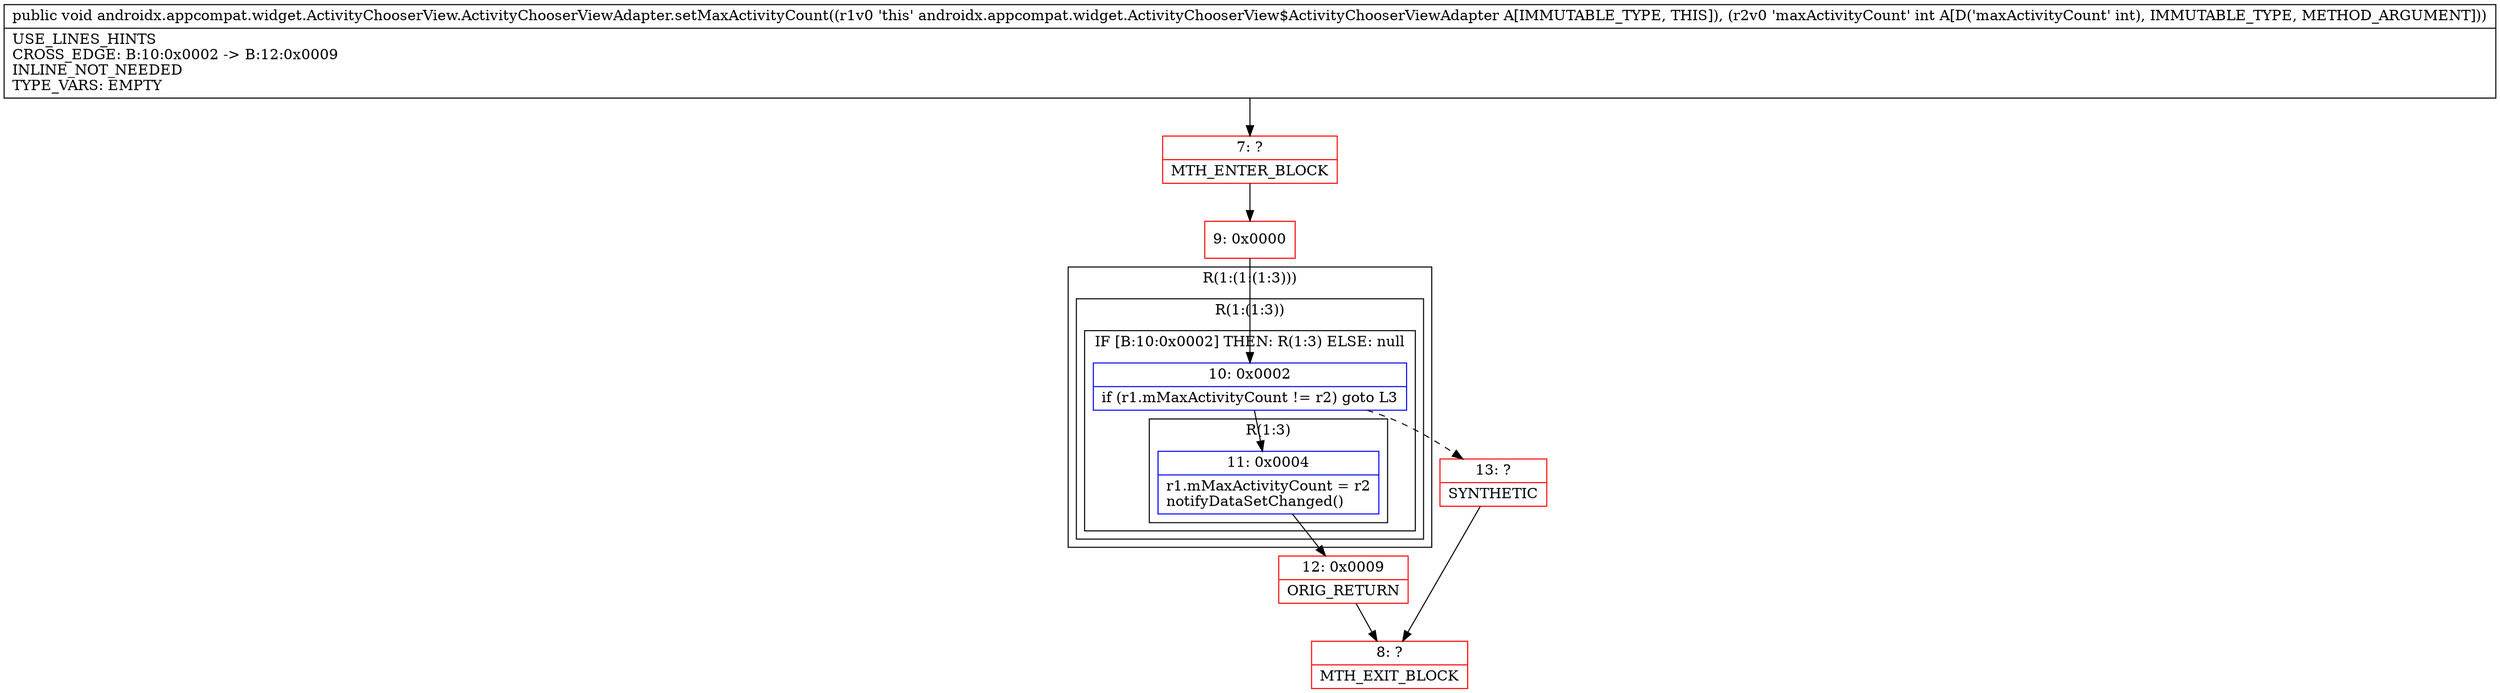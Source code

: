 digraph "CFG forandroidx.appcompat.widget.ActivityChooserView.ActivityChooserViewAdapter.setMaxActivityCount(I)V" {
subgraph cluster_Region_789275575 {
label = "R(1:(1:(1:3)))";
node [shape=record,color=blue];
subgraph cluster_Region_390767640 {
label = "R(1:(1:3))";
node [shape=record,color=blue];
subgraph cluster_IfRegion_1008066689 {
label = "IF [B:10:0x0002] THEN: R(1:3) ELSE: null";
node [shape=record,color=blue];
Node_10 [shape=record,label="{10\:\ 0x0002|if (r1.mMaxActivityCount != r2) goto L3\l}"];
subgraph cluster_Region_1105426738 {
label = "R(1:3)";
node [shape=record,color=blue];
Node_11 [shape=record,label="{11\:\ 0x0004|r1.mMaxActivityCount = r2\lnotifyDataSetChanged()\l}"];
}
}
}
}
Node_7 [shape=record,color=red,label="{7\:\ ?|MTH_ENTER_BLOCK\l}"];
Node_9 [shape=record,color=red,label="{9\:\ 0x0000}"];
Node_12 [shape=record,color=red,label="{12\:\ 0x0009|ORIG_RETURN\l}"];
Node_8 [shape=record,color=red,label="{8\:\ ?|MTH_EXIT_BLOCK\l}"];
Node_13 [shape=record,color=red,label="{13\:\ ?|SYNTHETIC\l}"];
MethodNode[shape=record,label="{public void androidx.appcompat.widget.ActivityChooserView.ActivityChooserViewAdapter.setMaxActivityCount((r1v0 'this' androidx.appcompat.widget.ActivityChooserView$ActivityChooserViewAdapter A[IMMUTABLE_TYPE, THIS]), (r2v0 'maxActivityCount' int A[D('maxActivityCount' int), IMMUTABLE_TYPE, METHOD_ARGUMENT]))  | USE_LINES_HINTS\lCROSS_EDGE: B:10:0x0002 \-\> B:12:0x0009\lINLINE_NOT_NEEDED\lTYPE_VARS: EMPTY\l}"];
MethodNode -> Node_7;Node_10 -> Node_11;
Node_10 -> Node_13[style=dashed];
Node_11 -> Node_12;
Node_7 -> Node_9;
Node_9 -> Node_10;
Node_12 -> Node_8;
Node_13 -> Node_8;
}

